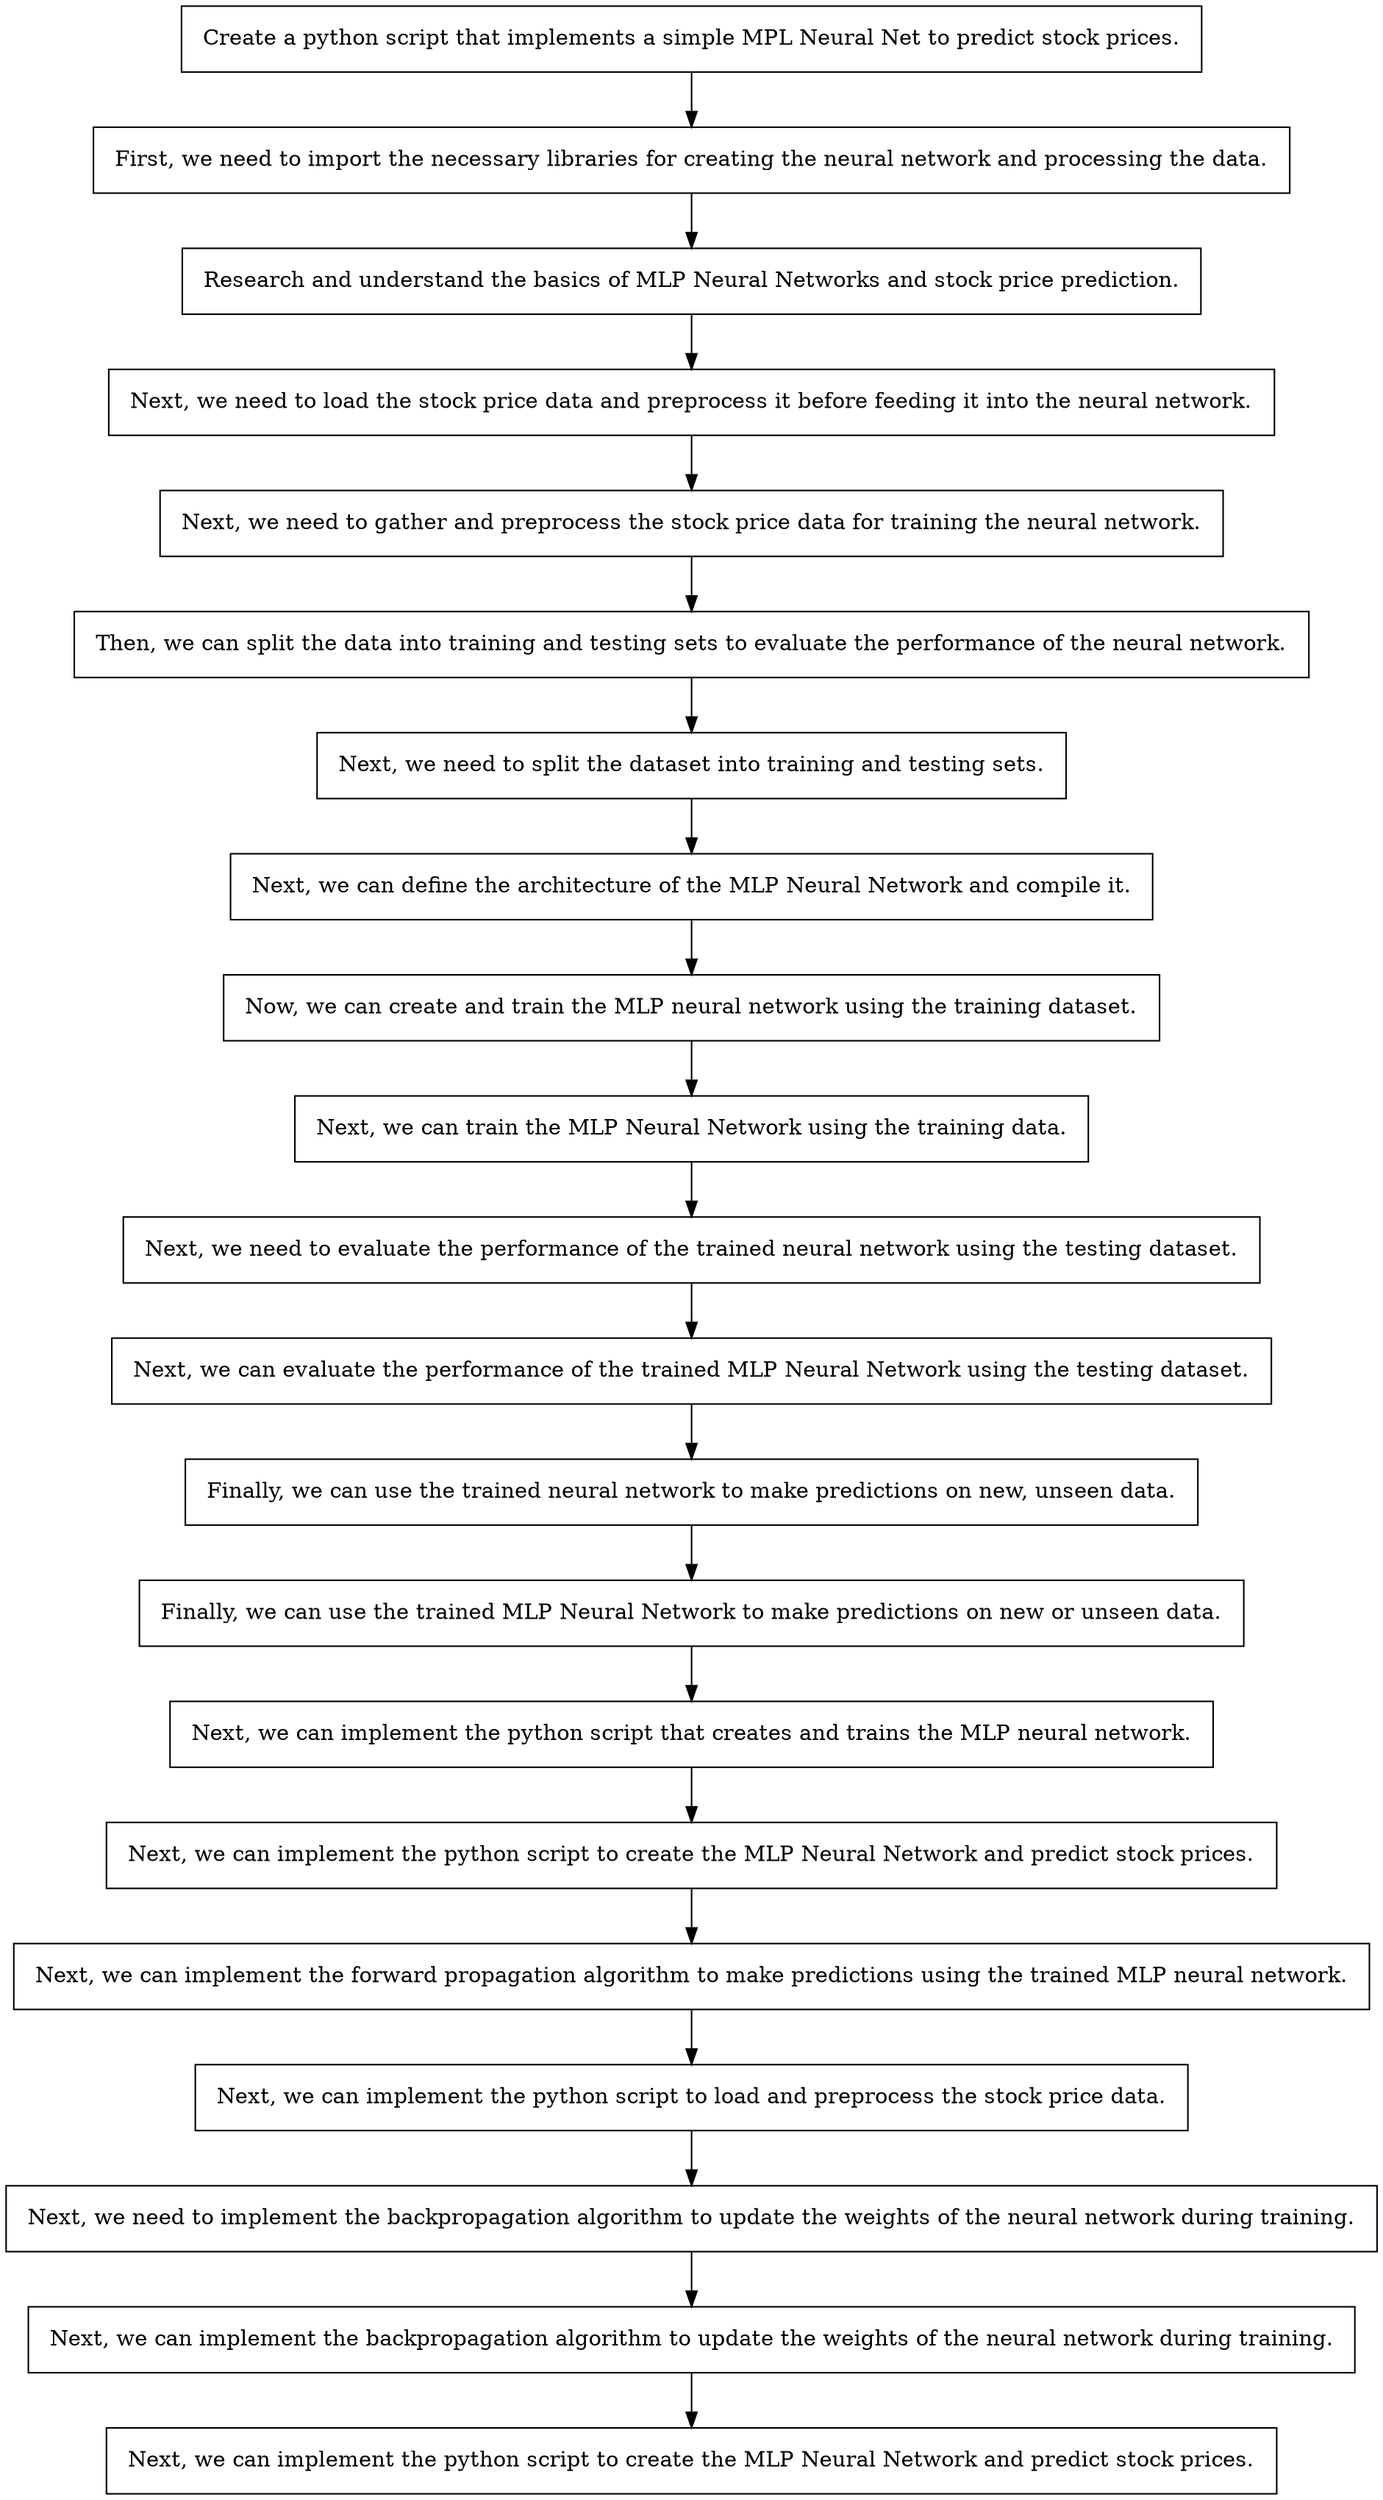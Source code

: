 digraph {
	node [fixedsize=false height=0 margin="0.2,0.2" shape=box width=3]
	140214814304944 [label="Create a python script that implements a simple MPL Neural Net to predict stock prices."]
	140214814304944 -> 140214903576848
	140214903576848 [label="First, we need to import the necessary libraries for creating the neural network and processing the data."]
	140214903576848 -> 140214483518576
	140214483518576 [label="Research and understand the basics of MLP Neural Networks and stock price prediction."]
	140214483518576 -> 140214484949552
	140214484949552 [label="Next, we need to load the stock price data and preprocess it before feeding it into the neural network."]
	140214484949552 -> 140214480591408
	140214480591408 [label="Next, we need to gather and preprocess the stock price data for training the neural network."]
	140214480591408 -> 140214481435728
	140214481435728 [label="Then, we can split the data into training and testing sets to evaluate the performance of the neural network."]
	140214481435728 -> 140214478921392
	140214478921392 [label="Next, we need to split the dataset into training and testing sets."]
	140214478921392 -> 140214480201216
	140214480201216 [label="Next, we can define the architecture of the MLP Neural Network and compile it."]
	140214480201216 -> 140214480472400
	140214480472400 [label="Now, we can create and train the MLP neural network using the training dataset."]
	140214480472400 -> 140214479474080
	140214479474080 [label="Next, we can train the MLP Neural Network using the training data."]
	140214479474080 -> 140214483744336
	140214483744336 [label="Next, we need to evaluate the performance of the trained neural network using the testing dataset."]
	140214483744336 -> 140214483294192
	140214483294192 [label="Next, we can evaluate the performance of the trained MLP Neural Network using the testing dataset."]
	140214483294192 -> 140214479232352
	140214479232352 [label="Finally, we can use the trained neural network to make predictions on new, unseen data."]
	140214479232352 -> 140214814943584
	140214814943584 [label="Finally, we can use the trained MLP Neural Network to make predictions on new or unseen data."]
	140214814943584 -> 140214479886656
	140214479886656 [label="Next, we can implement the python script that creates and trains the MLP neural network."]
	140214479886656 -> 140214484540768
	140214484540768 [label="Next, we can implement the python script to create the MLP Neural Network and predict stock prices."]
	140214484540768 -> 140214481802000
	140214481802000 [label="Next, we can implement the forward propagation algorithm to make predictions using the trained MLP neural network."]
	140214481802000 -> 140214478807808
	140214478807808 [label="Next, we can implement the python script to load and preprocess the stock price data."]
	140214478807808 -> 140214483744864
	140214483744864 [label="Next, we need to implement the backpropagation algorithm to update the weights of the neural network during training."]
	140214483744864 -> 140214480479600
	140214480479600 [label="Next, we can implement the backpropagation algorithm to update the weights of the neural network during training."]
	140214480479600 -> 140214480589584
	140214480589584 [label="Next, we can implement the python script to create the MLP Neural Network and predict stock prices."]
}
